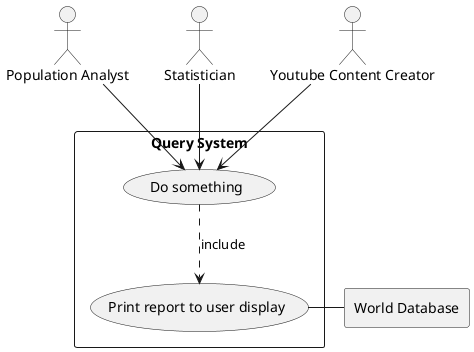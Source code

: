 @startuml

:Population Analyst: as A1
:Statistician: as A2
:Youtube Content Creator: as A3

rectangle "World Database" as S2

rectangle "Query System" as S1 {
    (Print report to user display) as U1
    (Do something) as U2
    A1 --> U2
    A2 --> U2
    A3 --> U2
    U2 ..> U1 : include
    U1 - S2

}

@enduml